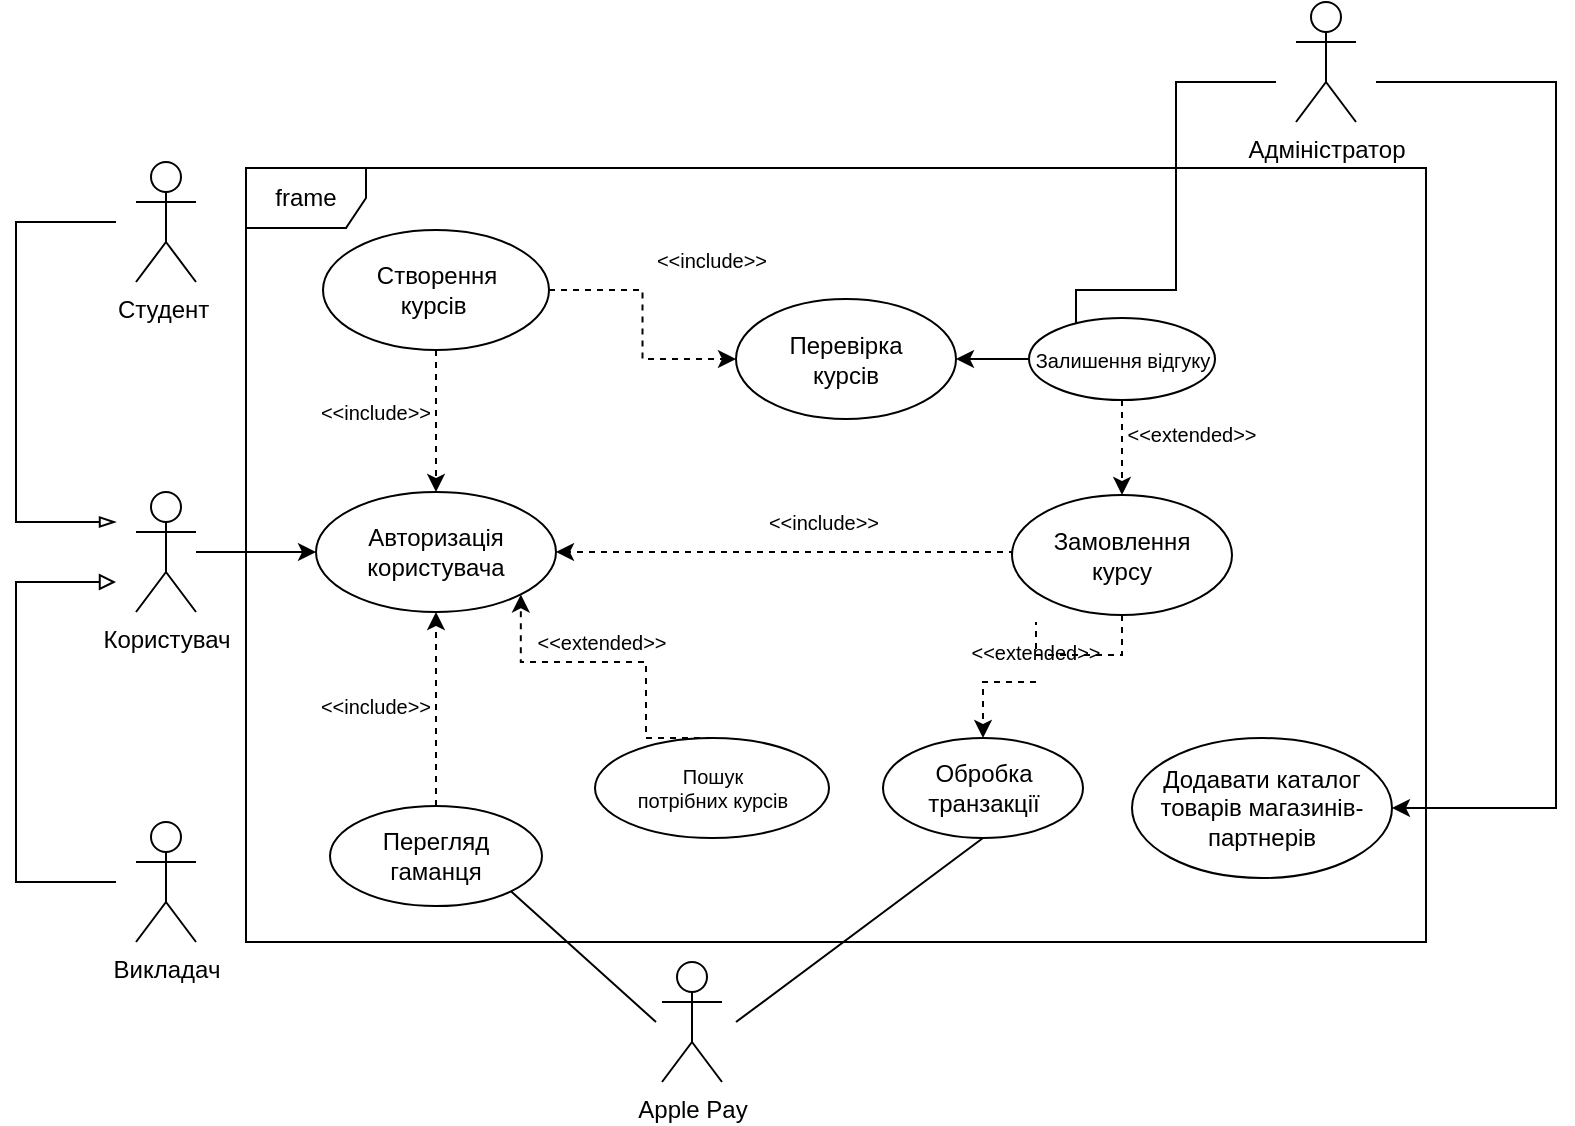 <mxfile version="20.3.7"><diagram id="UoZus2iTgnTg2b3oBapO" name="Страница 1"><mxGraphModel dx="1151" dy="656" grid="1" gridSize="10" guides="1" tooltips="1" connect="1" arrows="1" fold="1" page="1" pageScale="1" pageWidth="827" pageHeight="1169" math="0" shadow="0"><root><mxCell id="0"/><mxCell id="1" parent="0"/><mxCell id="L-d4eU--4t5fjpEUBKZK-1" value="frame" style="shape=umlFrame;whiteSpace=wrap;html=1;" parent="1" vertex="1"><mxGeometry x="145" y="123" width="590" height="387" as="geometry"/></mxCell><mxCell id="L-d4eU--4t5fjpEUBKZK-5" value="Авторизація користувача" style="ellipse;whiteSpace=wrap;html=1;" parent="1" vertex="1"><mxGeometry x="180" y="285" width="120" height="60" as="geometry"/></mxCell><mxCell id="L-d4eU--4t5fjpEUBKZK-29" style="edgeStyle=orthogonalEdgeStyle;rounded=0;orthogonalLoop=1;jettySize=auto;html=1;exitX=0.5;exitY=1;exitDx=0;exitDy=0;dashed=1;" parent="1" source="L-d4eU--4t5fjpEUBKZK-6" target="L-d4eU--4t5fjpEUBKZK-5" edge="1"><mxGeometry relative="1" as="geometry"/></mxCell><mxCell id="L-d4eU--4t5fjpEUBKZK-39" style="edgeStyle=orthogonalEdgeStyle;rounded=0;orthogonalLoop=1;jettySize=auto;html=1;exitX=1;exitY=0.5;exitDx=0;exitDy=0;entryX=0;entryY=0.5;entryDx=0;entryDy=0;dashed=1;fontSize=10;" parent="1" source="L-d4eU--4t5fjpEUBKZK-6" target="L-d4eU--4t5fjpEUBKZK-11" edge="1"><mxGeometry relative="1" as="geometry"/></mxCell><mxCell id="L-d4eU--4t5fjpEUBKZK-6" value="Створення&lt;br&gt;курсів&amp;nbsp;" style="ellipse;whiteSpace=wrap;html=1;" parent="1" vertex="1"><mxGeometry x="183.5" y="154" width="113" height="60" as="geometry"/></mxCell><mxCell id="L-d4eU--4t5fjpEUBKZK-25" style="edgeStyle=orthogonalEdgeStyle;rounded=0;orthogonalLoop=1;jettySize=auto;html=1;endArrow=block;endFill=0;" parent="1" edge="1"><mxGeometry relative="1" as="geometry"><mxPoint x="80" y="480" as="sourcePoint"/><mxPoint x="80" y="330" as="targetPoint"/><Array as="points"><mxPoint x="80" y="480"/><mxPoint x="30" y="480"/><mxPoint x="30" y="330"/></Array></mxGeometry></mxCell><mxCell id="L-d4eU--4t5fjpEUBKZK-7" value="Викладач" style="shape=umlActor;verticalLabelPosition=bottom;verticalAlign=top;html=1;" parent="1" vertex="1"><mxGeometry x="90" y="450" width="30" height="60" as="geometry"/></mxCell><mxCell id="L-d4eU--4t5fjpEUBKZK-9" value="Користувач" style="shape=umlActor;verticalLabelPosition=bottom;verticalAlign=top;html=1;" parent="1" vertex="1"><mxGeometry x="90" y="285" width="30" height="60" as="geometry"/></mxCell><mxCell id="L-d4eU--4t5fjpEUBKZK-11" value="Перевірка &lt;br&gt;курсів" style="ellipse;whiteSpace=wrap;html=1;" parent="1" vertex="1"><mxGeometry x="390" y="188.5" width="110" height="60" as="geometry"/></mxCell><mxCell id="L-d4eU--4t5fjpEUBKZK-24" style="edgeStyle=orthogonalEdgeStyle;rounded=0;orthogonalLoop=1;jettySize=auto;html=1;endArrow=blockThin;endFill=0;" parent="1" edge="1"><mxGeometry relative="1" as="geometry"><mxPoint x="80" y="150" as="sourcePoint"/><mxPoint x="80" y="300" as="targetPoint"/><Array as="points"><mxPoint x="30" y="150"/><mxPoint x="30" y="300"/></Array></mxGeometry></mxCell><mxCell id="L-d4eU--4t5fjpEUBKZK-14" value="Студент&amp;nbsp;" style="shape=umlActor;verticalLabelPosition=bottom;verticalAlign=top;html=1;outlineConnect=0;" parent="1" vertex="1"><mxGeometry x="90" y="120" width="30" height="60" as="geometry"/></mxCell><mxCell id="L-d4eU--4t5fjpEUBKZK-44" style="edgeStyle=orthogonalEdgeStyle;rounded=0;orthogonalLoop=1;jettySize=auto;html=1;entryX=1;entryY=0.5;entryDx=0;entryDy=0;fontSize=10;" parent="1" target="L-d4eU--4t5fjpEUBKZK-11" edge="1"><mxGeometry relative="1" as="geometry"><mxPoint x="660" y="80" as="sourcePoint"/><Array as="points"><mxPoint x="610" y="80"/><mxPoint x="610" y="184"/><mxPoint x="560" y="184"/><mxPoint x="560" y="219"/></Array></mxGeometry></mxCell><mxCell id="L-d4eU--4t5fjpEUBKZK-15" value="Адміністратор" style="shape=umlActor;verticalLabelPosition=bottom;verticalAlign=top;html=1;outlineConnect=0;" parent="1" vertex="1"><mxGeometry x="670" y="40" width="30" height="60" as="geometry"/></mxCell><mxCell id="L-d4eU--4t5fjpEUBKZK-31" style="edgeStyle=orthogonalEdgeStyle;rounded=0;orthogonalLoop=1;jettySize=auto;html=1;exitX=0.5;exitY=0;exitDx=0;exitDy=0;entryX=0.5;entryY=1;entryDx=0;entryDy=0;dashed=1;fontSize=10;" parent="1" source="L-d4eU--4t5fjpEUBKZK-18" target="L-d4eU--4t5fjpEUBKZK-5" edge="1"><mxGeometry relative="1" as="geometry"/></mxCell><mxCell id="L-d4eU--4t5fjpEUBKZK-18" value="Перегляд&lt;br&gt;гаманця" style="ellipse;whiteSpace=wrap;html=1;" parent="1" vertex="1"><mxGeometry x="187" y="442" width="106" height="50" as="geometry"/></mxCell><mxCell id="L-d4eU--4t5fjpEUBKZK-36" style="edgeStyle=orthogonalEdgeStyle;rounded=0;orthogonalLoop=1;jettySize=auto;html=1;exitX=0.5;exitY=1;exitDx=0;exitDy=0;entryX=0.5;entryY=0;entryDx=0;entryDy=0;dashed=1;fontSize=10;startArrow=none;" parent="1" source="iAniJ9LiwyBq20o2PXrZ-7" target="L-d4eU--4t5fjpEUBKZK-20" edge="1"><mxGeometry relative="1" as="geometry"/></mxCell><mxCell id="L-d4eU--4t5fjpEUBKZK-19" value="Замовлення &lt;br&gt;курсу" style="ellipse;whiteSpace=wrap;html=1;" parent="1" vertex="1"><mxGeometry x="528" y="286.5" width="110" height="60" as="geometry"/></mxCell><mxCell id="L-d4eU--4t5fjpEUBKZK-20" value="Обробка транзакції" style="ellipse;whiteSpace=wrap;html=1;" parent="1" vertex="1"><mxGeometry x="463.5" y="408" width="100" height="50" as="geometry"/></mxCell><mxCell id="L-d4eU--4t5fjpEUBKZK-21" value="Додавати каталог товарів магазинів-партнерів" style="ellipse;whiteSpace=wrap;html=1;" parent="1" vertex="1"><mxGeometry x="588" y="408" width="130" height="70" as="geometry"/></mxCell><mxCell id="L-d4eU--4t5fjpEUBKZK-23" value="" style="endArrow=classic;html=1;rounded=0;entryX=0;entryY=0.5;entryDx=0;entryDy=0;" parent="1" target="L-d4eU--4t5fjpEUBKZK-5" edge="1"><mxGeometry width="50" height="50" relative="1" as="geometry"><mxPoint x="120" y="315" as="sourcePoint"/><mxPoint x="170" y="270" as="targetPoint"/></mxGeometry></mxCell><mxCell id="L-d4eU--4t5fjpEUBKZK-30" value="&amp;lt;&amp;lt;include&amp;gt;&amp;gt;" style="text;html=1;strokeColor=none;fillColor=none;align=center;verticalAlign=middle;whiteSpace=wrap;rounded=0;fontSize=10;" parent="1" vertex="1"><mxGeometry x="180" y="230" width="60" height="30" as="geometry"/></mxCell><mxCell id="L-d4eU--4t5fjpEUBKZK-34" value="&amp;lt;&amp;lt;include&amp;gt;&amp;gt;" style="text;html=1;strokeColor=none;fillColor=none;align=center;verticalAlign=middle;whiteSpace=wrap;rounded=0;fontSize=10;" parent="1" vertex="1"><mxGeometry x="180" y="376.5" width="60" height="30" as="geometry"/></mxCell><mxCell id="L-d4eU--4t5fjpEUBKZK-40" value="&amp;lt;&amp;lt;include&amp;gt;&amp;gt;" style="text;html=1;strokeColor=none;fillColor=none;align=center;verticalAlign=middle;whiteSpace=wrap;rounded=0;fontSize=10;" parent="1" vertex="1"><mxGeometry x="348" y="154" width="60" height="30" as="geometry"/></mxCell><mxCell id="L-d4eU--4t5fjpEUBKZK-51" value="Залишення відгуку" style="ellipse;whiteSpace=wrap;html=1;fontSize=10;" parent="1" vertex="1"><mxGeometry x="536.5" y="198" width="93" height="41" as="geometry"/></mxCell><mxCell id="L-d4eU--4t5fjpEUBKZK-52" value="Пошук &lt;br&gt;потрібних курсів" style="ellipse;whiteSpace=wrap;html=1;fontSize=10;" parent="1" vertex="1"><mxGeometry x="319.5" y="408" width="117" height="50" as="geometry"/></mxCell><mxCell id="L-d4eU--4t5fjpEUBKZK-55" style="edgeStyle=orthogonalEdgeStyle;rounded=0;orthogonalLoop=1;jettySize=auto;html=1;exitX=0.5;exitY=1;exitDx=0;exitDy=0;dashed=1;entryX=0.5;entryY=0;entryDx=0;entryDy=0;" parent="1" source="L-d4eU--4t5fjpEUBKZK-51" target="L-d4eU--4t5fjpEUBKZK-19" edge="1"><mxGeometry relative="1" as="geometry"><mxPoint x="510" y="275.5" as="sourcePoint"/><mxPoint x="510" y="346.5" as="targetPoint"/></mxGeometry></mxCell><mxCell id="L-d4eU--4t5fjpEUBKZK-56" style="edgeStyle=orthogonalEdgeStyle;rounded=0;orthogonalLoop=1;jettySize=auto;html=1;exitX=0.5;exitY=0;exitDx=0;exitDy=0;dashed=1;entryX=1;entryY=1;entryDx=0;entryDy=0;" parent="1" source="L-d4eU--4t5fjpEUBKZK-52" target="L-d4eU--4t5fjpEUBKZK-5" edge="1"><mxGeometry relative="1" as="geometry"><mxPoint x="460" y="371.5" as="sourcePoint"/><mxPoint x="429" y="345.0" as="targetPoint"/><Array as="points"><mxPoint x="345" y="370"/><mxPoint x="283" y="370"/></Array></mxGeometry></mxCell><mxCell id="L-d4eU--4t5fjpEUBKZK-57" value="&amp;lt;&amp;lt;extended&amp;gt;&amp;gt;" style="text;html=1;strokeColor=none;fillColor=none;align=center;verticalAlign=middle;whiteSpace=wrap;rounded=0;fontSize=10;" parent="1" vertex="1"><mxGeometry x="293" y="345" width="60" height="30" as="geometry"/></mxCell><mxCell id="L-d4eU--4t5fjpEUBKZK-58" value="&amp;lt;&amp;lt;extended&amp;gt;&amp;gt;" style="text;html=1;strokeColor=none;fillColor=none;align=center;verticalAlign=middle;whiteSpace=wrap;rounded=0;fontSize=10;" parent="1" vertex="1"><mxGeometry x="588" y="241" width="60" height="30" as="geometry"/></mxCell><mxCell id="L-d4eU--4t5fjpEUBKZK-60" style="edgeStyle=orthogonalEdgeStyle;rounded=0;orthogonalLoop=1;jettySize=auto;html=1;dashed=1;fontSize=10;exitX=0;exitY=0.5;exitDx=0;exitDy=0;entryX=1;entryY=0.5;entryDx=0;entryDy=0;" parent="1" source="L-d4eU--4t5fjpEUBKZK-19" target="L-d4eU--4t5fjpEUBKZK-5" edge="1"><mxGeometry relative="1" as="geometry"><mxPoint x="379" y="325" as="sourcePoint"/><mxPoint x="489.0" y="315.0" as="targetPoint"/><Array as="points"><mxPoint x="528" y="315"/></Array></mxGeometry></mxCell><mxCell id="L-d4eU--4t5fjpEUBKZK-61" value="&amp;lt;&amp;lt;include&amp;gt;&amp;gt;" style="text;html=1;strokeColor=none;fillColor=none;align=center;verticalAlign=middle;whiteSpace=wrap;rounded=0;fontSize=10;" parent="1" vertex="1"><mxGeometry x="403.5" y="285" width="60" height="30" as="geometry"/></mxCell><mxCell id="iAniJ9LiwyBq20o2PXrZ-1" value="Apple Pay" style="shape=umlActor;verticalLabelPosition=bottom;verticalAlign=top;html=1;outlineConnect=0;" parent="1" vertex="1"><mxGeometry x="353" y="520" width="30" height="60" as="geometry"/></mxCell><mxCell id="iAniJ9LiwyBq20o2PXrZ-8" value="" style="endArrow=none;html=1;rounded=0;entryX=0.5;entryY=1;entryDx=0;entryDy=0;" parent="1" target="L-d4eU--4t5fjpEUBKZK-20" edge="1"><mxGeometry width="50" height="50" relative="1" as="geometry"><mxPoint x="390" y="550" as="sourcePoint"/><mxPoint x="570" y="480" as="targetPoint"/></mxGeometry></mxCell><mxCell id="iAniJ9LiwyBq20o2PXrZ-9" value="" style="endArrow=none;html=1;rounded=0;exitX=1;exitY=1;exitDx=0;exitDy=0;" parent="1" source="L-d4eU--4t5fjpEUBKZK-18" edge="1"><mxGeometry width="50" height="50" relative="1" as="geometry"><mxPoint x="430" y="610" as="sourcePoint"/><mxPoint x="350" y="550" as="targetPoint"/></mxGeometry></mxCell><mxCell id="iAniJ9LiwyBq20o2PXrZ-13" style="edgeStyle=orthogonalEdgeStyle;rounded=0;orthogonalLoop=1;jettySize=auto;html=1;entryX=1;entryY=0.5;entryDx=0;entryDy=0;fontSize=10;" parent="1" target="L-d4eU--4t5fjpEUBKZK-21" edge="1"><mxGeometry relative="1" as="geometry"><mxPoint x="710" y="80" as="sourcePoint"/><Array as="points"><mxPoint x="800" y="80"/><mxPoint x="800" y="443"/></Array><mxPoint x="543" y="194.0" as="targetPoint"/></mxGeometry></mxCell><mxCell id="iAniJ9LiwyBq20o2PXrZ-7" value="&amp;lt;&amp;lt;extended&amp;gt;&amp;gt;" style="text;html=1;strokeColor=none;fillColor=none;align=center;verticalAlign=middle;whiteSpace=wrap;rounded=0;fontSize=10;" parent="1" vertex="1"><mxGeometry x="510" y="350" width="60" height="30" as="geometry"/></mxCell><mxCell id="UMAp7SAGWiHzFc4RcFrU-1" value="" style="edgeStyle=orthogonalEdgeStyle;rounded=0;orthogonalLoop=1;jettySize=auto;html=1;exitX=0.5;exitY=1;exitDx=0;exitDy=0;entryX=0.5;entryY=0;entryDx=0;entryDy=0;dashed=1;fontSize=10;endArrow=none;" edge="1" parent="1" source="L-d4eU--4t5fjpEUBKZK-19" target="iAniJ9LiwyBq20o2PXrZ-7"><mxGeometry relative="1" as="geometry"><mxPoint x="583.0" y="346.5" as="sourcePoint"/><mxPoint x="513.5" y="408" as="targetPoint"/></mxGeometry></mxCell></root></mxGraphModel></diagram></mxfile>